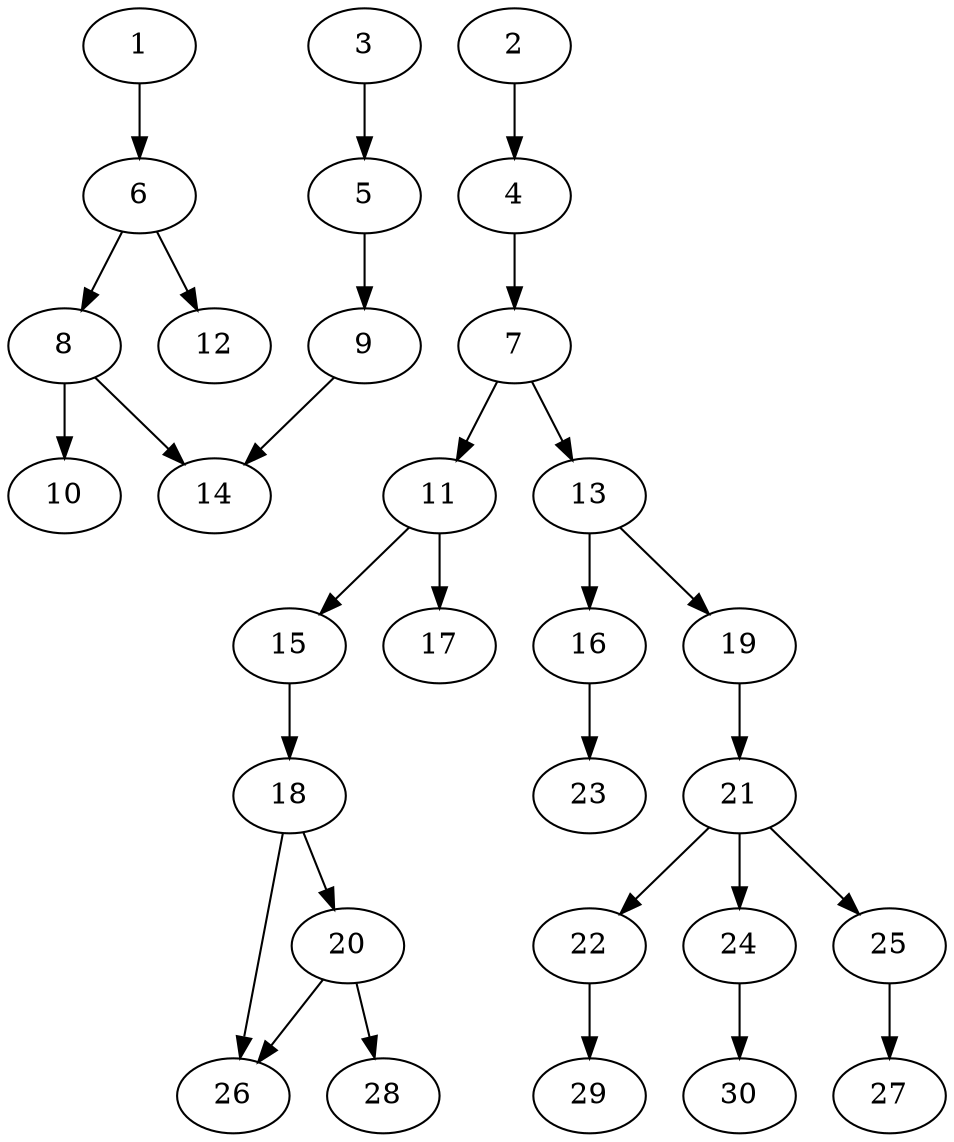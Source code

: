 // DAG automatically generated by daggen at Wed Apr 12 12:22:58 2017
// ./daggen --dot -n 30 --jump=3 --fat=0.4 --regularity=0.4 --density=0.4 
digraph G {
  1 [size="28991029248", alpha="0.18"]
  1 -> 6 [size ="75497472"]
  2 [size="368293445632", alpha="0.16"]
  2 -> 4 [size ="411041792"]
  3 [size="368293445632", alpha="0.08"]
  3 -> 5 [size ="411041792"]
  4 [size="102263169444", alpha="0.05"]
  4 -> 7 [size ="75497472"]
  5 [size="22474551789", alpha="0.07"]
  5 -> 9 [size ="411041792"]
  6 [size="853305536", alpha="0.10"]
  6 -> 8 [size ="33554432"]
  6 -> 12 [size ="33554432"]
  7 [size="6892985110", alpha="0.17"]
  7 -> 11 [size ="134217728"]
  7 -> 13 [size ="134217728"]
  8 [size="1125805745914", alpha="0.02"]
  8 -> 10 [size ="679477248"]
  8 -> 14 [size ="679477248"]
  9 [size="134217728000", alpha="0.00"]
  9 -> 14 [size ="209715200"]
  10 [size="10048910963", alpha="0.04"]
  11 [size="8589934592", alpha="0.05"]
  11 -> 15 [size ="33554432"]
  11 -> 17 [size ="33554432"]
  12 [size="26362654889", alpha="0.15"]
  13 [size="871081926639", alpha="0.20"]
  13 -> 16 [size ="838860800"]
  13 -> 19 [size ="838860800"]
  14 [size="626545973660", alpha="0.04"]
  15 [size="30248678484", alpha="0.03"]
  15 -> 18 [size ="134217728"]
  16 [size="30323017904", alpha="0.08"]
  16 -> 23 [size ="33554432"]
  17 [size="5597900298", alpha="0.01"]
  18 [size="173472223810", alpha="0.11"]
  18 -> 20 [size ="301989888"]
  18 -> 26 [size ="301989888"]
  19 [size="16894917745", alpha="0.13"]
  19 -> 21 [size ="301989888"]
  20 [size="1073741824000", alpha="0.19"]
  20 -> 26 [size ="838860800"]
  20 -> 28 [size ="838860800"]
  21 [size="690651552794", alpha="0.14"]
  21 -> 22 [size ="679477248"]
  21 -> 24 [size ="679477248"]
  21 -> 25 [size ="679477248"]
  22 [size="1059667104", alpha="0.06"]
  22 -> 29 [size ="33554432"]
  23 [size="17413043817", alpha="0.09"]
  24 [size="13378145337", alpha="0.19"]
  24 -> 30 [size ="301989888"]
  25 [size="432593517060", alpha="0.06"]
  25 -> 27 [size ="679477248"]
  26 [size="183245327198", alpha="0.01"]
  27 [size="78994576574", alpha="0.03"]
  28 [size="1073741824000", alpha="0.15"]
  29 [size="885732694860", alpha="0.14"]
  30 [size="4894181268", alpha="0.17"]
}
